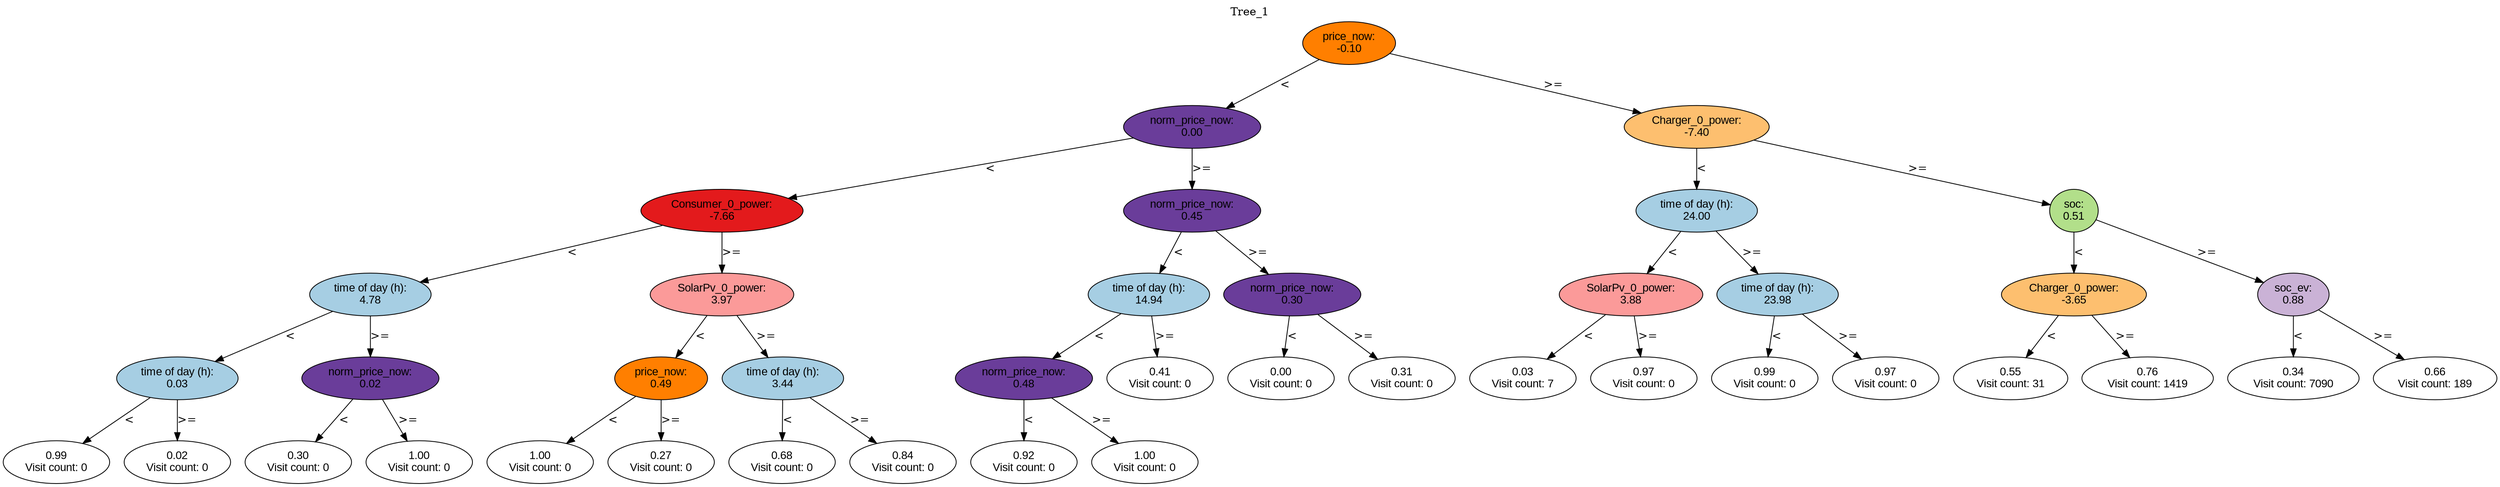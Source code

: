 digraph BST {
    node [fontname="Arial" style=filled colorscheme=paired12];
    0 [ label = "price_now:
-0.10" fillcolor=8];
    1 [ label = "norm_price_now:
0.00" fillcolor=10];
    2 [ label = "Consumer_0_power:
-7.66" fillcolor=6];
    3 [ label = "time of day (h):
4.78" fillcolor=1];
    4 [ label = "time of day (h):
0.03" fillcolor=1];
    5 [ label = "0.99
Visit count: 0" fillcolor=white];
    6 [ label = "0.02
Visit count: 0" fillcolor=white];
    7 [ label = "norm_price_now:
0.02" fillcolor=10];
    8 [ label = "0.30
Visit count: 0" fillcolor=white];
    9 [ label = "1.00
Visit count: 0" fillcolor=white];
    10 [ label = "SolarPv_0_power:
3.97" fillcolor=5];
    11 [ label = "price_now:
0.49" fillcolor=8];
    12 [ label = "1.00
Visit count: 0" fillcolor=white];
    13 [ label = "0.27
Visit count: 0" fillcolor=white];
    14 [ label = "time of day (h):
3.44" fillcolor=1];
    15 [ label = "0.68
Visit count: 0" fillcolor=white];
    16 [ label = "0.84
Visit count: 0" fillcolor=white];
    17 [ label = "norm_price_now:
0.45" fillcolor=10];
    18 [ label = "time of day (h):
14.94" fillcolor=1];
    19 [ label = "norm_price_now:
0.48" fillcolor=10];
    20 [ label = "0.92
Visit count: 0" fillcolor=white];
    21 [ label = "1.00
Visit count: 0" fillcolor=white];
    22 [ label = "0.41
Visit count: 0" fillcolor=white];
    23 [ label = "norm_price_now:
0.30" fillcolor=10];
    24 [ label = "0.00
Visit count: 0" fillcolor=white];
    25 [ label = "0.31
Visit count: 0" fillcolor=white];
    26 [ label = "Charger_0_power:
-7.40" fillcolor=7];
    27 [ label = "time of day (h):
24.00" fillcolor=1];
    28 [ label = "SolarPv_0_power:
3.88" fillcolor=5];
    29 [ label = "0.03
Visit count: 7" fillcolor=white];
    30 [ label = "0.97
Visit count: 0" fillcolor=white];
    31 [ label = "time of day (h):
23.98" fillcolor=1];
    32 [ label = "0.99
Visit count: 0" fillcolor=white];
    33 [ label = "0.97
Visit count: 0" fillcolor=white];
    34 [ label = "soc:
0.51" fillcolor=3];
    35 [ label = "Charger_0_power:
-3.65" fillcolor=7];
    36 [ label = "0.55
Visit count: 31" fillcolor=white];
    37 [ label = "0.76
Visit count: 1419" fillcolor=white];
    38 [ label = "soc_ev:
0.88" fillcolor=9];
    39 [ label = "0.34
Visit count: 7090" fillcolor=white];
    40 [ label = "0.66
Visit count: 189" fillcolor=white];

    0  -> 1[ label = "<"];
    0  -> 26[ label = ">="];
    1  -> 2[ label = "<"];
    1  -> 17[ label = ">="];
    2  -> 3[ label = "<"];
    2  -> 10[ label = ">="];
    3  -> 4[ label = "<"];
    3  -> 7[ label = ">="];
    4  -> 5[ label = "<"];
    4  -> 6[ label = ">="];
    7  -> 8[ label = "<"];
    7  -> 9[ label = ">="];
    10  -> 11[ label = "<"];
    10  -> 14[ label = ">="];
    11  -> 12[ label = "<"];
    11  -> 13[ label = ">="];
    14  -> 15[ label = "<"];
    14  -> 16[ label = ">="];
    17  -> 18[ label = "<"];
    17  -> 23[ label = ">="];
    18  -> 19[ label = "<"];
    18  -> 22[ label = ">="];
    19  -> 20[ label = "<"];
    19  -> 21[ label = ">="];
    23  -> 24[ label = "<"];
    23  -> 25[ label = ">="];
    26  -> 27[ label = "<"];
    26  -> 34[ label = ">="];
    27  -> 28[ label = "<"];
    27  -> 31[ label = ">="];
    28  -> 29[ label = "<"];
    28  -> 30[ label = ">="];
    31  -> 32[ label = "<"];
    31  -> 33[ label = ">="];
    34  -> 35[ label = "<"];
    34  -> 38[ label = ">="];
    35  -> 36[ label = "<"];
    35  -> 37[ label = ">="];
    38  -> 39[ label = "<"];
    38  -> 40[ label = ">="];

    labelloc="t";
    label="Tree_1";
}